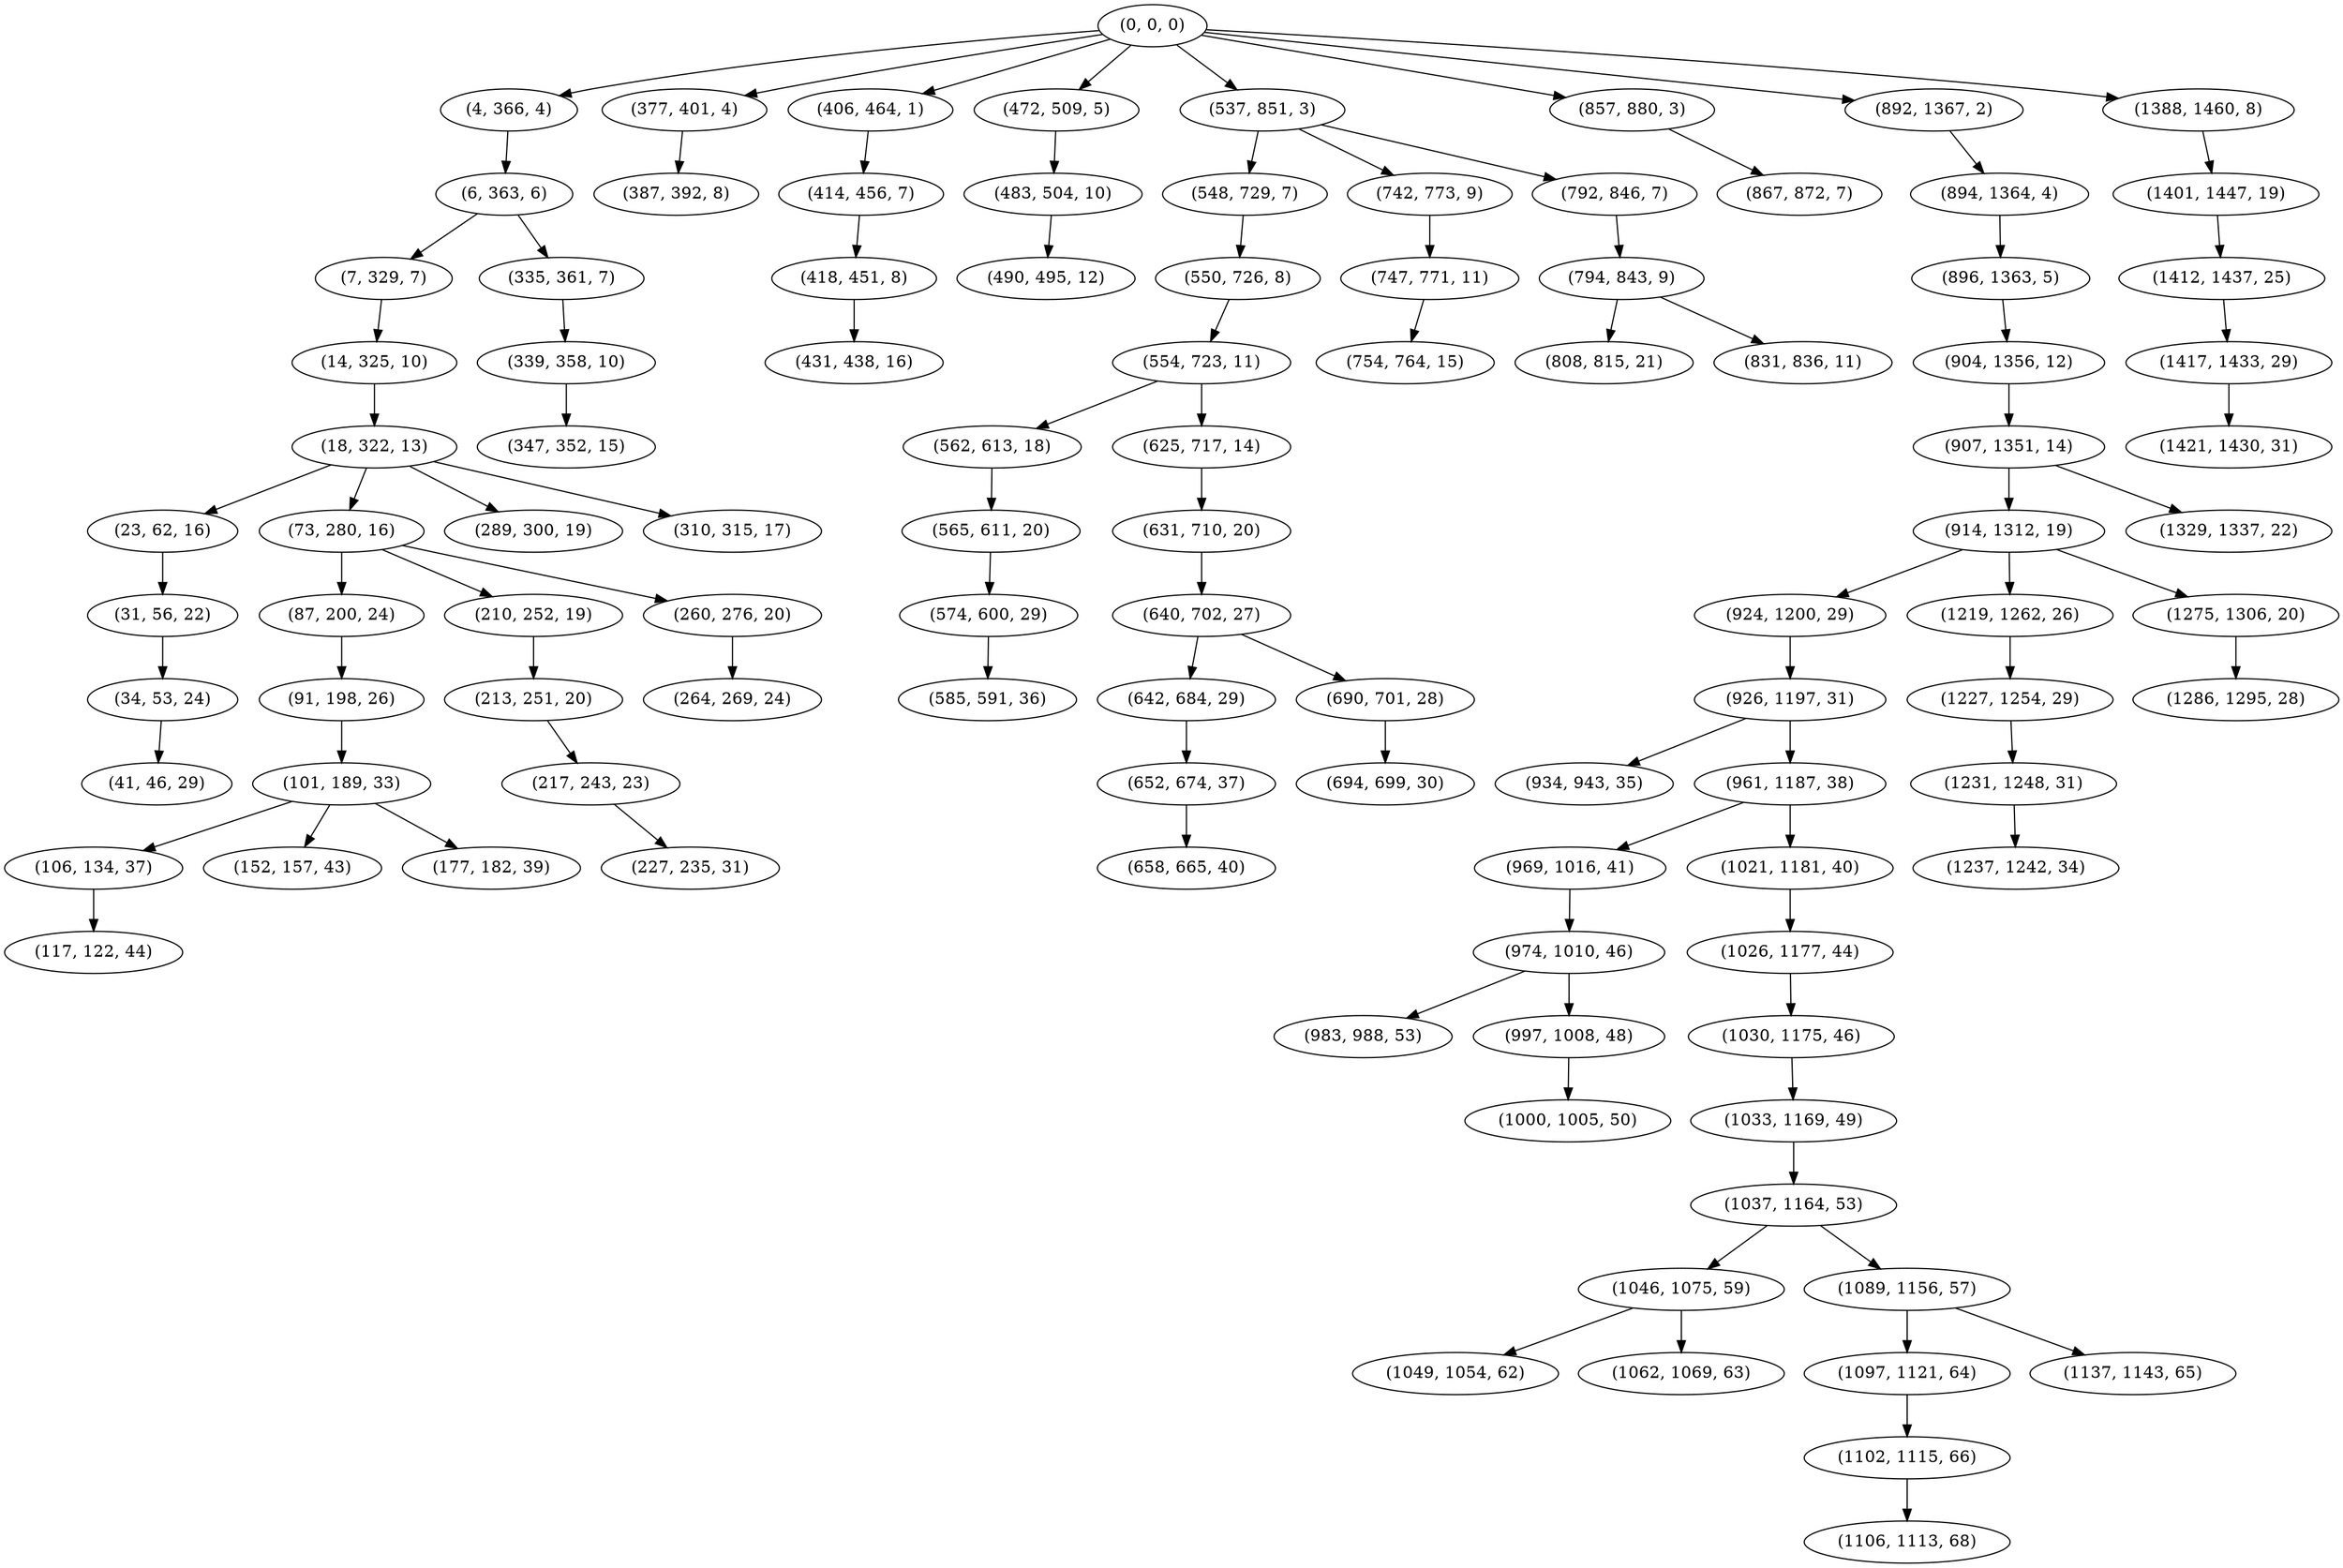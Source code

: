 digraph tree {
    "(0, 0, 0)";
    "(4, 366, 4)";
    "(6, 363, 6)";
    "(7, 329, 7)";
    "(14, 325, 10)";
    "(18, 322, 13)";
    "(23, 62, 16)";
    "(31, 56, 22)";
    "(34, 53, 24)";
    "(41, 46, 29)";
    "(73, 280, 16)";
    "(87, 200, 24)";
    "(91, 198, 26)";
    "(101, 189, 33)";
    "(106, 134, 37)";
    "(117, 122, 44)";
    "(152, 157, 43)";
    "(177, 182, 39)";
    "(210, 252, 19)";
    "(213, 251, 20)";
    "(217, 243, 23)";
    "(227, 235, 31)";
    "(260, 276, 20)";
    "(264, 269, 24)";
    "(289, 300, 19)";
    "(310, 315, 17)";
    "(335, 361, 7)";
    "(339, 358, 10)";
    "(347, 352, 15)";
    "(377, 401, 4)";
    "(387, 392, 8)";
    "(406, 464, 1)";
    "(414, 456, 7)";
    "(418, 451, 8)";
    "(431, 438, 16)";
    "(472, 509, 5)";
    "(483, 504, 10)";
    "(490, 495, 12)";
    "(537, 851, 3)";
    "(548, 729, 7)";
    "(550, 726, 8)";
    "(554, 723, 11)";
    "(562, 613, 18)";
    "(565, 611, 20)";
    "(574, 600, 29)";
    "(585, 591, 36)";
    "(625, 717, 14)";
    "(631, 710, 20)";
    "(640, 702, 27)";
    "(642, 684, 29)";
    "(652, 674, 37)";
    "(658, 665, 40)";
    "(690, 701, 28)";
    "(694, 699, 30)";
    "(742, 773, 9)";
    "(747, 771, 11)";
    "(754, 764, 15)";
    "(792, 846, 7)";
    "(794, 843, 9)";
    "(808, 815, 21)";
    "(831, 836, 11)";
    "(857, 880, 3)";
    "(867, 872, 7)";
    "(892, 1367, 2)";
    "(894, 1364, 4)";
    "(896, 1363, 5)";
    "(904, 1356, 12)";
    "(907, 1351, 14)";
    "(914, 1312, 19)";
    "(924, 1200, 29)";
    "(926, 1197, 31)";
    "(934, 943, 35)";
    "(961, 1187, 38)";
    "(969, 1016, 41)";
    "(974, 1010, 46)";
    "(983, 988, 53)";
    "(997, 1008, 48)";
    "(1000, 1005, 50)";
    "(1021, 1181, 40)";
    "(1026, 1177, 44)";
    "(1030, 1175, 46)";
    "(1033, 1169, 49)";
    "(1037, 1164, 53)";
    "(1046, 1075, 59)";
    "(1049, 1054, 62)";
    "(1062, 1069, 63)";
    "(1089, 1156, 57)";
    "(1097, 1121, 64)";
    "(1102, 1115, 66)";
    "(1106, 1113, 68)";
    "(1137, 1143, 65)";
    "(1219, 1262, 26)";
    "(1227, 1254, 29)";
    "(1231, 1248, 31)";
    "(1237, 1242, 34)";
    "(1275, 1306, 20)";
    "(1286, 1295, 28)";
    "(1329, 1337, 22)";
    "(1388, 1460, 8)";
    "(1401, 1447, 19)";
    "(1412, 1437, 25)";
    "(1417, 1433, 29)";
    "(1421, 1430, 31)";
    "(0, 0, 0)" -> "(4, 366, 4)";
    "(0, 0, 0)" -> "(377, 401, 4)";
    "(0, 0, 0)" -> "(406, 464, 1)";
    "(0, 0, 0)" -> "(472, 509, 5)";
    "(0, 0, 0)" -> "(537, 851, 3)";
    "(0, 0, 0)" -> "(857, 880, 3)";
    "(0, 0, 0)" -> "(892, 1367, 2)";
    "(0, 0, 0)" -> "(1388, 1460, 8)";
    "(4, 366, 4)" -> "(6, 363, 6)";
    "(6, 363, 6)" -> "(7, 329, 7)";
    "(6, 363, 6)" -> "(335, 361, 7)";
    "(7, 329, 7)" -> "(14, 325, 10)";
    "(14, 325, 10)" -> "(18, 322, 13)";
    "(18, 322, 13)" -> "(23, 62, 16)";
    "(18, 322, 13)" -> "(73, 280, 16)";
    "(18, 322, 13)" -> "(289, 300, 19)";
    "(18, 322, 13)" -> "(310, 315, 17)";
    "(23, 62, 16)" -> "(31, 56, 22)";
    "(31, 56, 22)" -> "(34, 53, 24)";
    "(34, 53, 24)" -> "(41, 46, 29)";
    "(73, 280, 16)" -> "(87, 200, 24)";
    "(73, 280, 16)" -> "(210, 252, 19)";
    "(73, 280, 16)" -> "(260, 276, 20)";
    "(87, 200, 24)" -> "(91, 198, 26)";
    "(91, 198, 26)" -> "(101, 189, 33)";
    "(101, 189, 33)" -> "(106, 134, 37)";
    "(101, 189, 33)" -> "(152, 157, 43)";
    "(101, 189, 33)" -> "(177, 182, 39)";
    "(106, 134, 37)" -> "(117, 122, 44)";
    "(210, 252, 19)" -> "(213, 251, 20)";
    "(213, 251, 20)" -> "(217, 243, 23)";
    "(217, 243, 23)" -> "(227, 235, 31)";
    "(260, 276, 20)" -> "(264, 269, 24)";
    "(335, 361, 7)" -> "(339, 358, 10)";
    "(339, 358, 10)" -> "(347, 352, 15)";
    "(377, 401, 4)" -> "(387, 392, 8)";
    "(406, 464, 1)" -> "(414, 456, 7)";
    "(414, 456, 7)" -> "(418, 451, 8)";
    "(418, 451, 8)" -> "(431, 438, 16)";
    "(472, 509, 5)" -> "(483, 504, 10)";
    "(483, 504, 10)" -> "(490, 495, 12)";
    "(537, 851, 3)" -> "(548, 729, 7)";
    "(537, 851, 3)" -> "(742, 773, 9)";
    "(537, 851, 3)" -> "(792, 846, 7)";
    "(548, 729, 7)" -> "(550, 726, 8)";
    "(550, 726, 8)" -> "(554, 723, 11)";
    "(554, 723, 11)" -> "(562, 613, 18)";
    "(554, 723, 11)" -> "(625, 717, 14)";
    "(562, 613, 18)" -> "(565, 611, 20)";
    "(565, 611, 20)" -> "(574, 600, 29)";
    "(574, 600, 29)" -> "(585, 591, 36)";
    "(625, 717, 14)" -> "(631, 710, 20)";
    "(631, 710, 20)" -> "(640, 702, 27)";
    "(640, 702, 27)" -> "(642, 684, 29)";
    "(640, 702, 27)" -> "(690, 701, 28)";
    "(642, 684, 29)" -> "(652, 674, 37)";
    "(652, 674, 37)" -> "(658, 665, 40)";
    "(690, 701, 28)" -> "(694, 699, 30)";
    "(742, 773, 9)" -> "(747, 771, 11)";
    "(747, 771, 11)" -> "(754, 764, 15)";
    "(792, 846, 7)" -> "(794, 843, 9)";
    "(794, 843, 9)" -> "(808, 815, 21)";
    "(794, 843, 9)" -> "(831, 836, 11)";
    "(857, 880, 3)" -> "(867, 872, 7)";
    "(892, 1367, 2)" -> "(894, 1364, 4)";
    "(894, 1364, 4)" -> "(896, 1363, 5)";
    "(896, 1363, 5)" -> "(904, 1356, 12)";
    "(904, 1356, 12)" -> "(907, 1351, 14)";
    "(907, 1351, 14)" -> "(914, 1312, 19)";
    "(907, 1351, 14)" -> "(1329, 1337, 22)";
    "(914, 1312, 19)" -> "(924, 1200, 29)";
    "(914, 1312, 19)" -> "(1219, 1262, 26)";
    "(914, 1312, 19)" -> "(1275, 1306, 20)";
    "(924, 1200, 29)" -> "(926, 1197, 31)";
    "(926, 1197, 31)" -> "(934, 943, 35)";
    "(926, 1197, 31)" -> "(961, 1187, 38)";
    "(961, 1187, 38)" -> "(969, 1016, 41)";
    "(961, 1187, 38)" -> "(1021, 1181, 40)";
    "(969, 1016, 41)" -> "(974, 1010, 46)";
    "(974, 1010, 46)" -> "(983, 988, 53)";
    "(974, 1010, 46)" -> "(997, 1008, 48)";
    "(997, 1008, 48)" -> "(1000, 1005, 50)";
    "(1021, 1181, 40)" -> "(1026, 1177, 44)";
    "(1026, 1177, 44)" -> "(1030, 1175, 46)";
    "(1030, 1175, 46)" -> "(1033, 1169, 49)";
    "(1033, 1169, 49)" -> "(1037, 1164, 53)";
    "(1037, 1164, 53)" -> "(1046, 1075, 59)";
    "(1037, 1164, 53)" -> "(1089, 1156, 57)";
    "(1046, 1075, 59)" -> "(1049, 1054, 62)";
    "(1046, 1075, 59)" -> "(1062, 1069, 63)";
    "(1089, 1156, 57)" -> "(1097, 1121, 64)";
    "(1089, 1156, 57)" -> "(1137, 1143, 65)";
    "(1097, 1121, 64)" -> "(1102, 1115, 66)";
    "(1102, 1115, 66)" -> "(1106, 1113, 68)";
    "(1219, 1262, 26)" -> "(1227, 1254, 29)";
    "(1227, 1254, 29)" -> "(1231, 1248, 31)";
    "(1231, 1248, 31)" -> "(1237, 1242, 34)";
    "(1275, 1306, 20)" -> "(1286, 1295, 28)";
    "(1388, 1460, 8)" -> "(1401, 1447, 19)";
    "(1401, 1447, 19)" -> "(1412, 1437, 25)";
    "(1412, 1437, 25)" -> "(1417, 1433, 29)";
    "(1417, 1433, 29)" -> "(1421, 1430, 31)";
}
